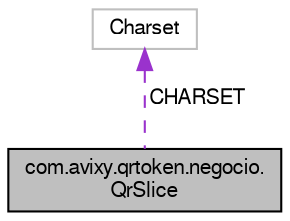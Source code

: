 digraph "com.avixy.qrtoken.negocio.QrSlice"
{
  bgcolor="transparent";
  edge [fontname="FreeSans",fontsize="10",labelfontname="FreeSans",labelfontsize="10"];
  node [fontname="FreeSans",fontsize="10",shape=record];
  Node1 [label="com.avixy.qrtoken.negocio.\lQrSlice",height=0.2,width=0.4,color="black", fillcolor="grey75", style="filled" fontcolor="black"];
  Node2 -> Node1 [dir="back",color="darkorchid3",fontsize="10",style="dashed",label=" CHARSET" ,fontname="FreeSans"];
  Node2 [label="Charset",height=0.2,width=0.4,color="grey75"];
}
